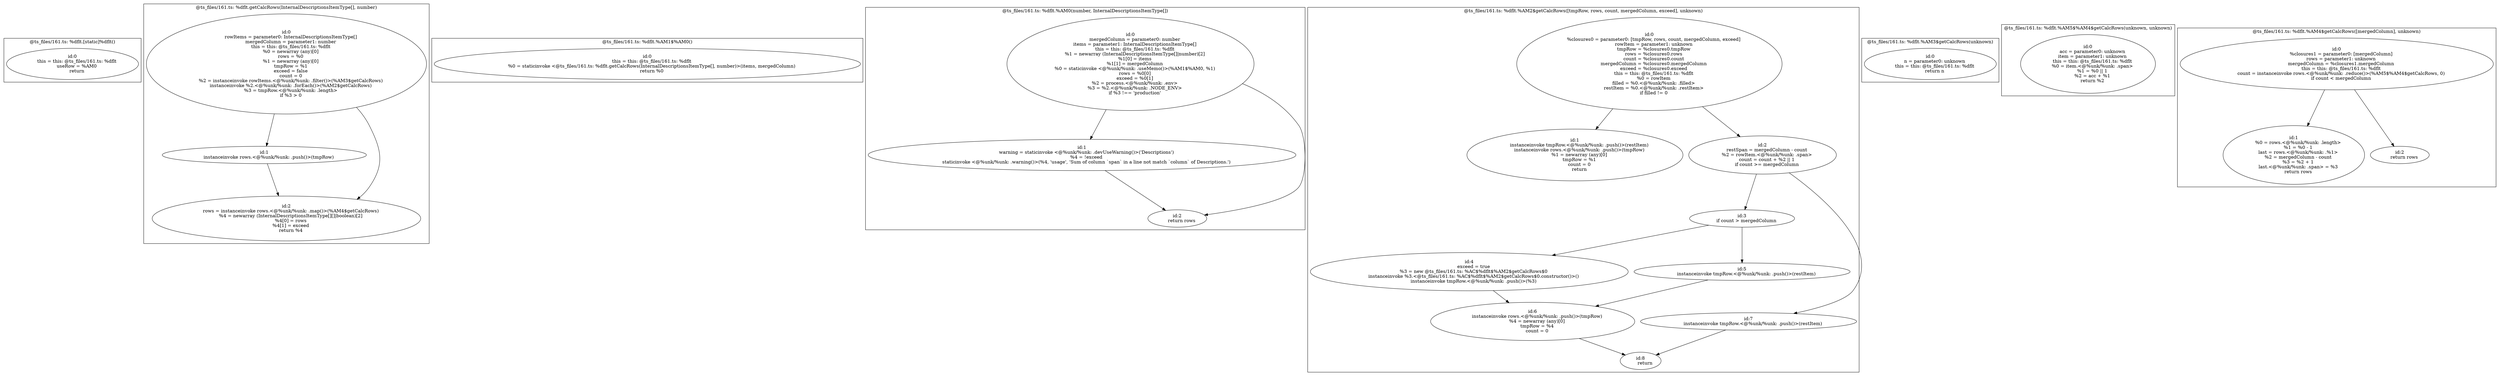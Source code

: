 digraph "161.ts" {
subgraph "cluster_@ts_files/161.ts: %dflt.[static]%dflt()" {
  label="@ts_files/161.ts: %dflt.[static]%dflt()";
  Node33720 [label="id:0
      this = this: @ts_files/161.ts: %dflt
      useRow = %AM0
      return"];
}
subgraph "cluster_@ts_files/161.ts: %dflt.getCalcRows(InternalDescriptionsItemType[], number)" {
  label="@ts_files/161.ts: %dflt.getCalcRows(InternalDescriptionsItemType[], number)";
  Node70210 [label="id:0
      rowItems = parameter0: InternalDescriptionsItemType[]
      mergedColumn = parameter1: number
      this = this: @ts_files/161.ts: %dflt
      %0 = newarray (any)[0]
      rows = %0
      %1 = newarray (any)[0]
      tmpRow = %1
      exceed = false
      count = 0
      %2 = instanceinvoke rowItems.<@%unk/%unk: .filter()>(%AM3$getCalcRows)
      instanceinvoke %2.<@%unk/%unk: .forEach()>(%AM2$getCalcRows)
      %3 = tmpRow.<@%unk/%unk: .length>
      if %3 > 0"];
  Node70211 [label="id:1
      instanceinvoke rows.<@%unk/%unk: .push()>(tmpRow)"];
  Node70212 [label="id:2
      rows = instanceinvoke rows.<@%unk/%unk: .map()>(%AM4$getCalcRows)
      %4 = newarray (InternalDescriptionsItemType[][]|boolean)[2]
      %4[0] = rows
      %4[1] = exceed
      return %4"];
  Node70210 -> Node70211;
  Node70210 -> Node70212;
  Node70211 -> Node70212;
}
subgraph "cluster_@ts_files/161.ts: %dflt.%AM1$%AM0()" {
  label="@ts_files/161.ts: %dflt.%AM1$%AM0()";
  Node25680 [label="id:0
      this = this: @ts_files/161.ts: %dflt
      %0 = staticinvoke <@ts_files/161.ts: %dflt.getCalcRows(InternalDescriptionsItemType[], number)>(items, mergedColumn)
      return %0"];
}
subgraph "cluster_@ts_files/161.ts: %dflt.%AM0(number, InternalDescriptionsItemType[])" {
  label="@ts_files/161.ts: %dflt.%AM0(number, InternalDescriptionsItemType[])";
  Node61300 [label="id:0
      mergedColumn = parameter0: number
      items = parameter1: InternalDescriptionsItemType[]
      this = this: @ts_files/161.ts: %dflt
      %1 = newarray (InternalDescriptionsItemType[]|number)[2]
      %1[0] = items
      %1[1] = mergedColumn
      %0 = staticinvoke <@%unk/%unk: .useMemo()>(%AM1$%AM0, %1)
      rows = %0[0]
      exceed = %0[1]
      %2 = process.<@%unk/%unk: .env>
      %3 = %2.<@%unk/%unk: .NODE_ENV>
      if %3 !== 'production'"];
  Node61301 [label="id:1
      warning = staticinvoke <@%unk/%unk: .devUseWarning()>('Descriptions')
      %4 = !exceed
      staticinvoke <@%unk/%unk: .warning()>(%4, 'usage', 'Sum of column `span` in a line not match `column` of Descriptions.')"];
  Node61302 [label="id:2
      return rows"];
  Node61300 -> Node61301;
  Node61300 -> Node61302;
  Node61301 -> Node61302;
}
subgraph "cluster_@ts_files/161.ts: %dflt.%AM2$getCalcRows([tmpRow, rows, count, mergedColumn, exceed], unknown)" {
  label="@ts_files/161.ts: %dflt.%AM2$getCalcRows([tmpRow, rows, count, mergedColumn, exceed], unknown)";
  Node83410 [label="id:0
      %closures0 = parameter0: [tmpRow, rows, count, mergedColumn, exceed]
      rowItem = parameter1: unknown
      tmpRow = %closures0.tmpRow
      rows = %closures0.rows
      count = %closures0.count
      mergedColumn = %closures0.mergedColumn
      exceed = %closures0.exceed
      this = this: @ts_files/161.ts: %dflt
      %0 = rowItem
      filled = %0.<@%unk/%unk: .filled>
      restItem = %0.<@%unk/%unk: .restItem>
      if filled != 0"];
  Node83411 [label="id:1
      instanceinvoke tmpRow.<@%unk/%unk: .push()>(restItem)
      instanceinvoke rows.<@%unk/%unk: .push()>(tmpRow)
      %1 = newarray (any)[0]
      tmpRow = %1
      count = 0
      return"];
  Node83412 [label="id:2
      restSpan = mergedColumn - count
      %2 = rowItem.<@%unk/%unk: .span>
      count = count + %2 || 1
      if count >= mergedColumn"];
  Node83413 [label="id:3
      if count > mergedColumn"];
  Node83414 [label="id:4
      exceed = true
      %3 = new @ts_files/161.ts: %AC$%dflt$%AM2$getCalcRows$0
      instanceinvoke %3.<@ts_files/161.ts: %AC$%dflt$%AM2$getCalcRows$0.constructor()>()
      instanceinvoke tmpRow.<@%unk/%unk: .push()>(%3)"];
  Node83415 [label="id:5
      instanceinvoke tmpRow.<@%unk/%unk: .push()>(restItem)"];
  Node83416 [label="id:6
      instanceinvoke rows.<@%unk/%unk: .push()>(tmpRow)
      %4 = newarray (any)[0]
      tmpRow = %4
      count = 0"];
  Node83417 [label="id:7
      instanceinvoke tmpRow.<@%unk/%unk: .push()>(restItem)"];
  Node83418 [label="id:8
      return"];
  Node83410 -> Node83411;
  Node83410 -> Node83412;
  Node83412 -> Node83413;
  Node83412 -> Node83417;
  Node83413 -> Node83414;
  Node83413 -> Node83415;
  Node83414 -> Node83416;
  Node83415 -> Node83416;
  Node83416 -> Node83418;
  Node83417 -> Node83418;
}
subgraph "cluster_@ts_files/161.ts: %dflt.%AM3$getCalcRows(unknown)" {
  label="@ts_files/161.ts: %dflt.%AM3$getCalcRows(unknown)";
  Node42450 [label="id:0
      n = parameter0: unknown
      this = this: @ts_files/161.ts: %dflt
      return n"];
}
subgraph "cluster_@ts_files/161.ts: %dflt.%AM5$%AM4$getCalcRows(unknown, unknown)" {
  label="@ts_files/161.ts: %dflt.%AM5$%AM4$getCalcRows(unknown, unknown)";
  Node53740 [label="id:0
      acc = parameter0: unknown
      item = parameter1: unknown
      this = this: @ts_files/161.ts: %dflt
      %0 = item.<@%unk/%unk: .span>
      %1 = %0 || 1
      %2 = acc + %1
      return %2"];
}
subgraph "cluster_@ts_files/161.ts: %dflt.%AM4$getCalcRows([mergedColumn], unknown)" {
  label="@ts_files/161.ts: %dflt.%AM4$getCalcRows([mergedColumn], unknown)";
  Node57560 [label="id:0
      %closures1 = parameter0: [mergedColumn]
      rows = parameter1: unknown
      mergedColumn = %closures1.mergedColumn
      this = this: @ts_files/161.ts: %dflt
      count = instanceinvoke rows.<@%unk/%unk: .reduce()>(%AM5$%AM4$getCalcRows, 0)
      if count < mergedColumn"];
  Node57561 [label="id:1
      %0 = rows.<@%unk/%unk: .length>
      %1 = %0 - 1
      last = rows.<@%unk/%unk: .%1>
      %2 = mergedColumn - count
      %3 = %2 + 1
      last.<@%unk/%unk: .span> = %3
      return rows"];
  Node57562 [label="id:2
      return rows"];
  Node57560 -> Node57561;
  Node57560 -> Node57562;
}
}
